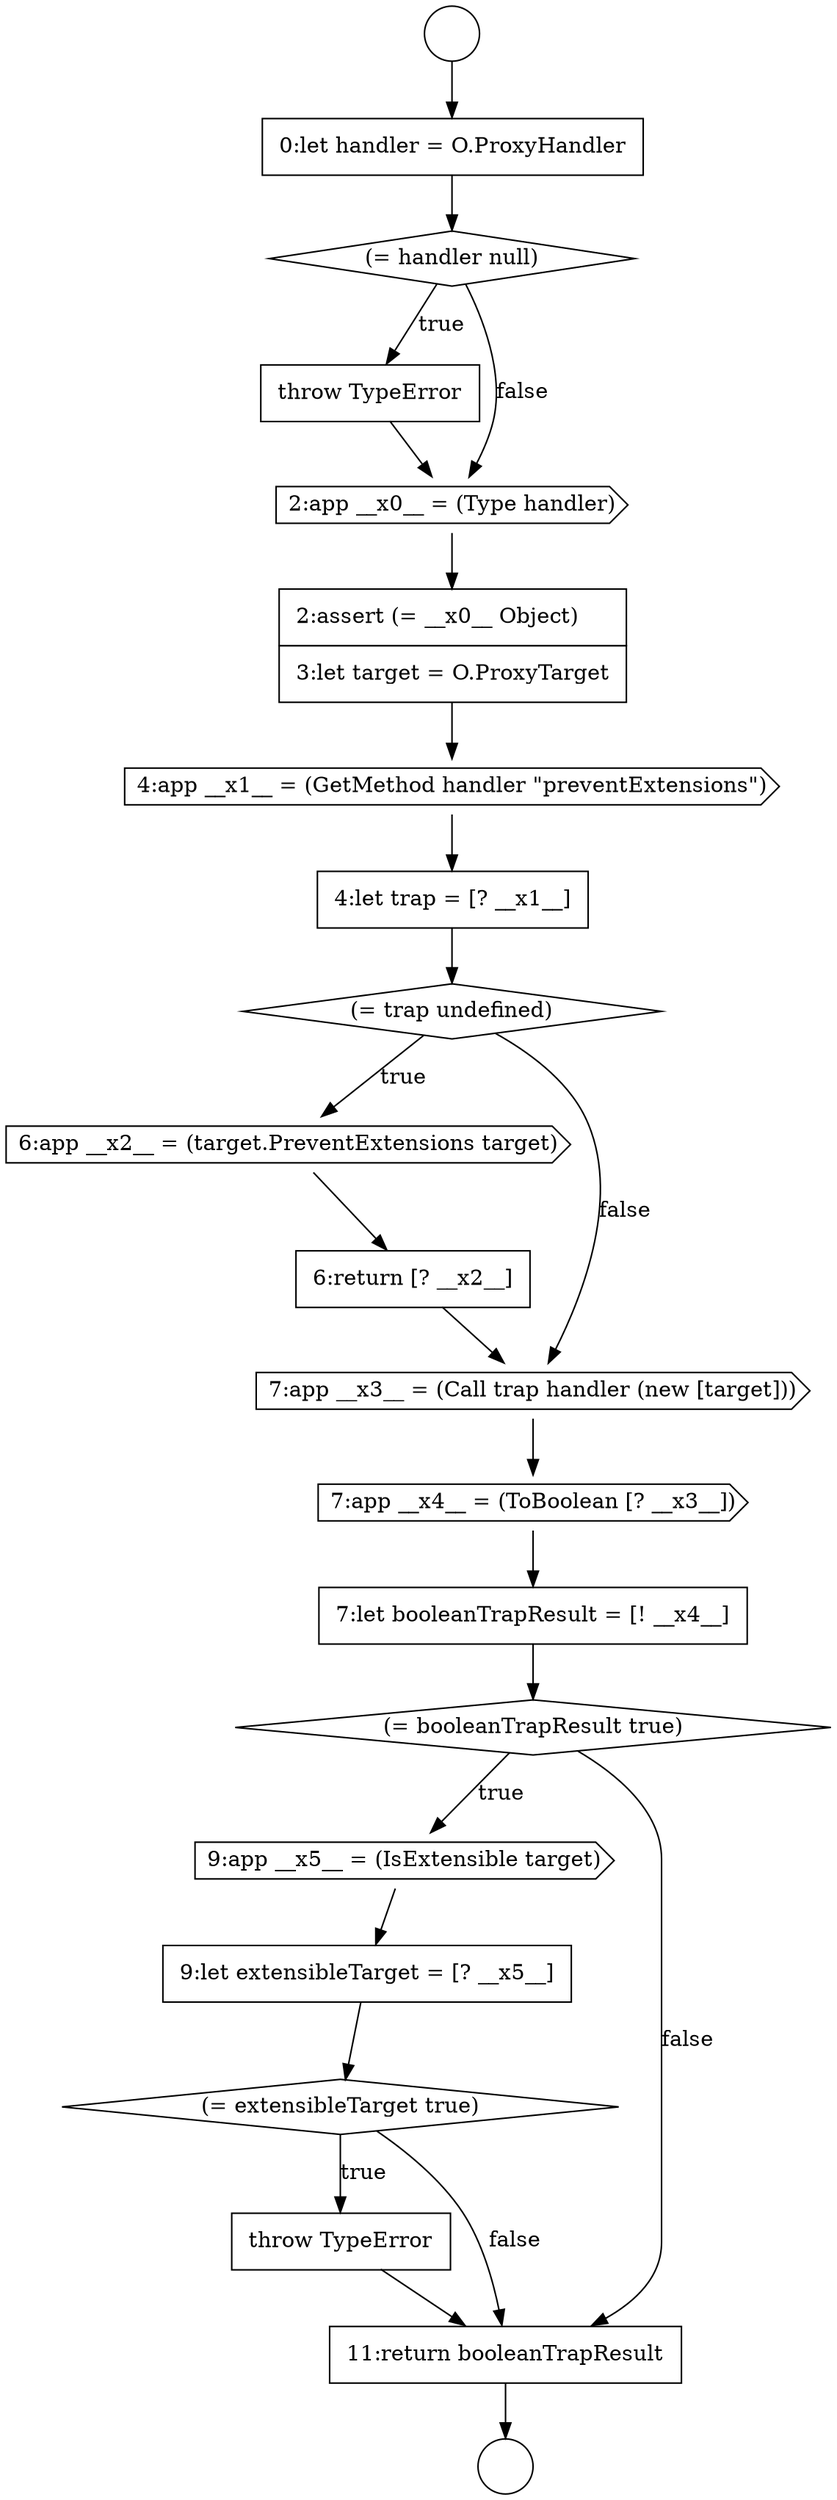 digraph {
  node3230 [shape=none, margin=0, label=<<font color="black">
    <table border="0" cellborder="1" cellspacing="0" cellpadding="10">
      <tr><td align="left">4:let trap = [? __x1__]</td></tr>
    </table>
  </font>> color="black" fillcolor="white" style=filled]
  node3236 [shape=none, margin=0, label=<<font color="black">
    <table border="0" cellborder="1" cellspacing="0" cellpadding="10">
      <tr><td align="left">7:let booleanTrapResult = [! __x4__]</td></tr>
    </table>
  </font>> color="black" fillcolor="white" style=filled]
  node3231 [shape=diamond, label=<<font color="black">(= trap undefined)</font>> color="black" fillcolor="white" style=filled]
  node3226 [shape=none, margin=0, label=<<font color="black">
    <table border="0" cellborder="1" cellspacing="0" cellpadding="10">
      <tr><td align="left">throw TypeError</td></tr>
    </table>
  </font>> color="black" fillcolor="white" style=filled]
  node3229 [shape=cds, label=<<font color="black">4:app __x1__ = (GetMethod handler &quot;preventExtensions&quot;)</font>> color="black" fillcolor="white" style=filled]
  node3237 [shape=diamond, label=<<font color="black">(= booleanTrapResult true)</font>> color="black" fillcolor="white" style=filled]
  node3225 [shape=diamond, label=<<font color="black">(= handler null)</font>> color="black" fillcolor="white" style=filled]
  node3223 [shape=circle label=" " color="black" fillcolor="white" style=filled]
  node3238 [shape=cds, label=<<font color="black">9:app __x5__ = (IsExtensible target)</font>> color="black" fillcolor="white" style=filled]
  node3241 [shape=none, margin=0, label=<<font color="black">
    <table border="0" cellborder="1" cellspacing="0" cellpadding="10">
      <tr><td align="left">throw TypeError</td></tr>
    </table>
  </font>> color="black" fillcolor="white" style=filled]
  node3228 [shape=none, margin=0, label=<<font color="black">
    <table border="0" cellborder="1" cellspacing="0" cellpadding="10">
      <tr><td align="left">2:assert (= __x0__ Object)</td></tr>
      <tr><td align="left">3:let target = O.ProxyTarget</td></tr>
    </table>
  </font>> color="black" fillcolor="white" style=filled]
  node3224 [shape=none, margin=0, label=<<font color="black">
    <table border="0" cellborder="1" cellspacing="0" cellpadding="10">
      <tr><td align="left">0:let handler = O.ProxyHandler</td></tr>
    </table>
  </font>> color="black" fillcolor="white" style=filled]
  node3235 [shape=cds, label=<<font color="black">7:app __x4__ = (ToBoolean [? __x3__])</font>> color="black" fillcolor="white" style=filled]
  node3232 [shape=cds, label=<<font color="black">6:app __x2__ = (target.PreventExtensions target)</font>> color="black" fillcolor="white" style=filled]
  node3227 [shape=cds, label=<<font color="black">2:app __x0__ = (Type handler)</font>> color="black" fillcolor="white" style=filled]
  node3239 [shape=none, margin=0, label=<<font color="black">
    <table border="0" cellborder="1" cellspacing="0" cellpadding="10">
      <tr><td align="left">9:let extensibleTarget = [? __x5__]</td></tr>
    </table>
  </font>> color="black" fillcolor="white" style=filled]
  node3233 [shape=none, margin=0, label=<<font color="black">
    <table border="0" cellborder="1" cellspacing="0" cellpadding="10">
      <tr><td align="left">6:return [? __x2__]</td></tr>
    </table>
  </font>> color="black" fillcolor="white" style=filled]
  node3242 [shape=none, margin=0, label=<<font color="black">
    <table border="0" cellborder="1" cellspacing="0" cellpadding="10">
      <tr><td align="left">11:return booleanTrapResult</td></tr>
    </table>
  </font>> color="black" fillcolor="white" style=filled]
  node3222 [shape=circle label=" " color="black" fillcolor="white" style=filled]
  node3234 [shape=cds, label=<<font color="black">7:app __x3__ = (Call trap handler (new [target]))</font>> color="black" fillcolor="white" style=filled]
  node3240 [shape=diamond, label=<<font color="black">(= extensibleTarget true)</font>> color="black" fillcolor="white" style=filled]
  node3227 -> node3228 [ color="black"]
  node3225 -> node3226 [label=<<font color="black">true</font>> color="black"]
  node3225 -> node3227 [label=<<font color="black">false</font>> color="black"]
  node3241 -> node3242 [ color="black"]
  node3238 -> node3239 [ color="black"]
  node3222 -> node3224 [ color="black"]
  node3230 -> node3231 [ color="black"]
  node3237 -> node3238 [label=<<font color="black">true</font>> color="black"]
  node3237 -> node3242 [label=<<font color="black">false</font>> color="black"]
  node3242 -> node3223 [ color="black"]
  node3234 -> node3235 [ color="black"]
  node3240 -> node3241 [label=<<font color="black">true</font>> color="black"]
  node3240 -> node3242 [label=<<font color="black">false</font>> color="black"]
  node3231 -> node3232 [label=<<font color="black">true</font>> color="black"]
  node3231 -> node3234 [label=<<font color="black">false</font>> color="black"]
  node3232 -> node3233 [ color="black"]
  node3235 -> node3236 [ color="black"]
  node3228 -> node3229 [ color="black"]
  node3239 -> node3240 [ color="black"]
  node3236 -> node3237 [ color="black"]
  node3224 -> node3225 [ color="black"]
  node3226 -> node3227 [ color="black"]
  node3229 -> node3230 [ color="black"]
  node3233 -> node3234 [ color="black"]
}
